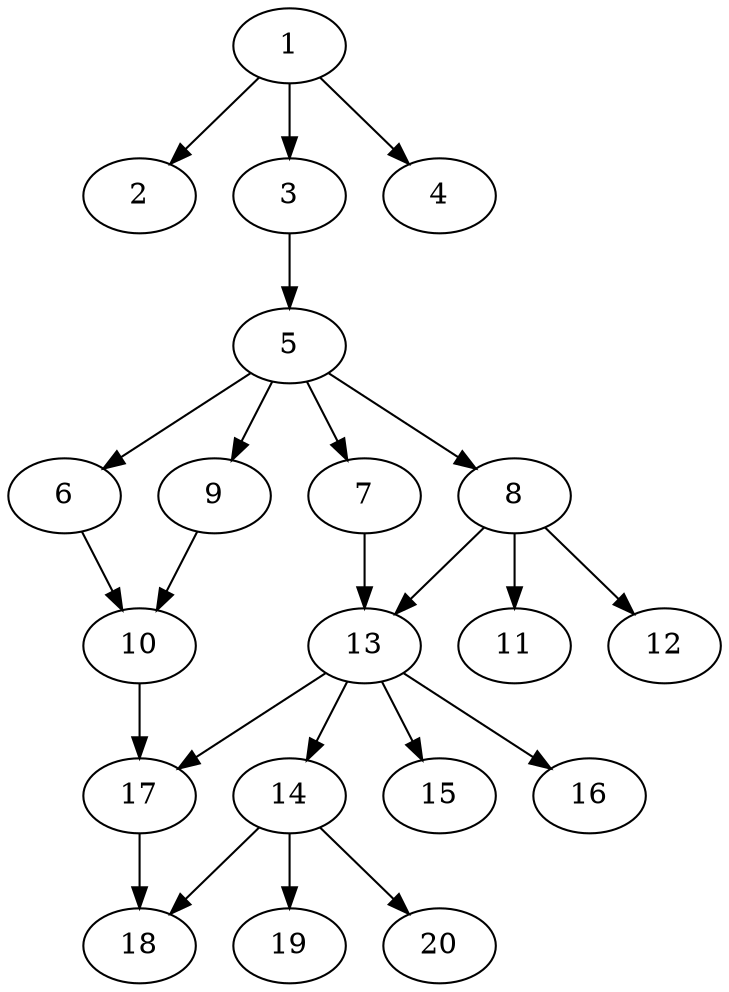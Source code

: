 // DAG automatically generated by daggen at Sat Jul 27 15:34:46 2019
// ./daggen --dot -n 20 --ccr 0.5 --fat 0.4 --regular 0.5 --density 0.4 --mindata 5242880 --maxdata 52428800 
digraph G {
  1 [size="33406976", alpha="0.17", expect_size="16703488"] 
  1 -> 2 [size ="16703488"]
  1 -> 3 [size ="16703488"]
  1 -> 4 [size ="16703488"]
  2 [size="12265472", alpha="0.08", expect_size="6132736"] 
  3 [size="64913408", alpha="0.09", expect_size="32456704"] 
  3 -> 5 [size ="32456704"]
  4 [size="48891904", alpha="0.04", expect_size="24445952"] 
  5 [size="68399104", alpha="0.19", expect_size="34199552"] 
  5 -> 6 [size ="34199552"]
  5 -> 7 [size ="34199552"]
  5 -> 8 [size ="34199552"]
  5 -> 9 [size ="34199552"]
  6 [size="29720576", alpha="0.10", expect_size="14860288"] 
  6 -> 10 [size ="14860288"]
  7 [size="26843136", alpha="0.15", expect_size="13421568"] 
  7 -> 13 [size ="13421568"]
  8 [size="70334464", alpha="0.03", expect_size="35167232"] 
  8 -> 11 [size ="35167232"]
  8 -> 12 [size ="35167232"]
  8 -> 13 [size ="35167232"]
  9 [size="74756096", alpha="0.05", expect_size="37378048"] 
  9 -> 10 [size ="37378048"]
  10 [size="69328896", alpha="0.03", expect_size="34664448"] 
  10 -> 17 [size ="34664448"]
  11 [size="68464640", alpha="0.05", expect_size="34232320"] 
  12 [size="55224320", alpha="0.08", expect_size="27612160"] 
  13 [size="95315968", alpha="0.05", expect_size="47657984"] 
  13 -> 14 [size ="47657984"]
  13 -> 15 [size ="47657984"]
  13 -> 16 [size ="47657984"]
  13 -> 17 [size ="47657984"]
  14 [size="41213952", alpha="0.07", expect_size="20606976"] 
  14 -> 18 [size ="20606976"]
  14 -> 19 [size ="20606976"]
  14 -> 20 [size ="20606976"]
  15 [size="59557888", alpha="0.11", expect_size="29778944"] 
  16 [size="56246272", alpha="0.09", expect_size="28123136"] 
  17 [size="103454720", alpha="0.08", expect_size="51727360"] 
  17 -> 18 [size ="51727360"]
  18 [size="80576512", alpha="0.10", expect_size="40288256"] 
  19 [size="95766528", alpha="0.02", expect_size="47883264"] 
  20 [size="26935296", alpha="0.14", expect_size="13467648"] 
}
